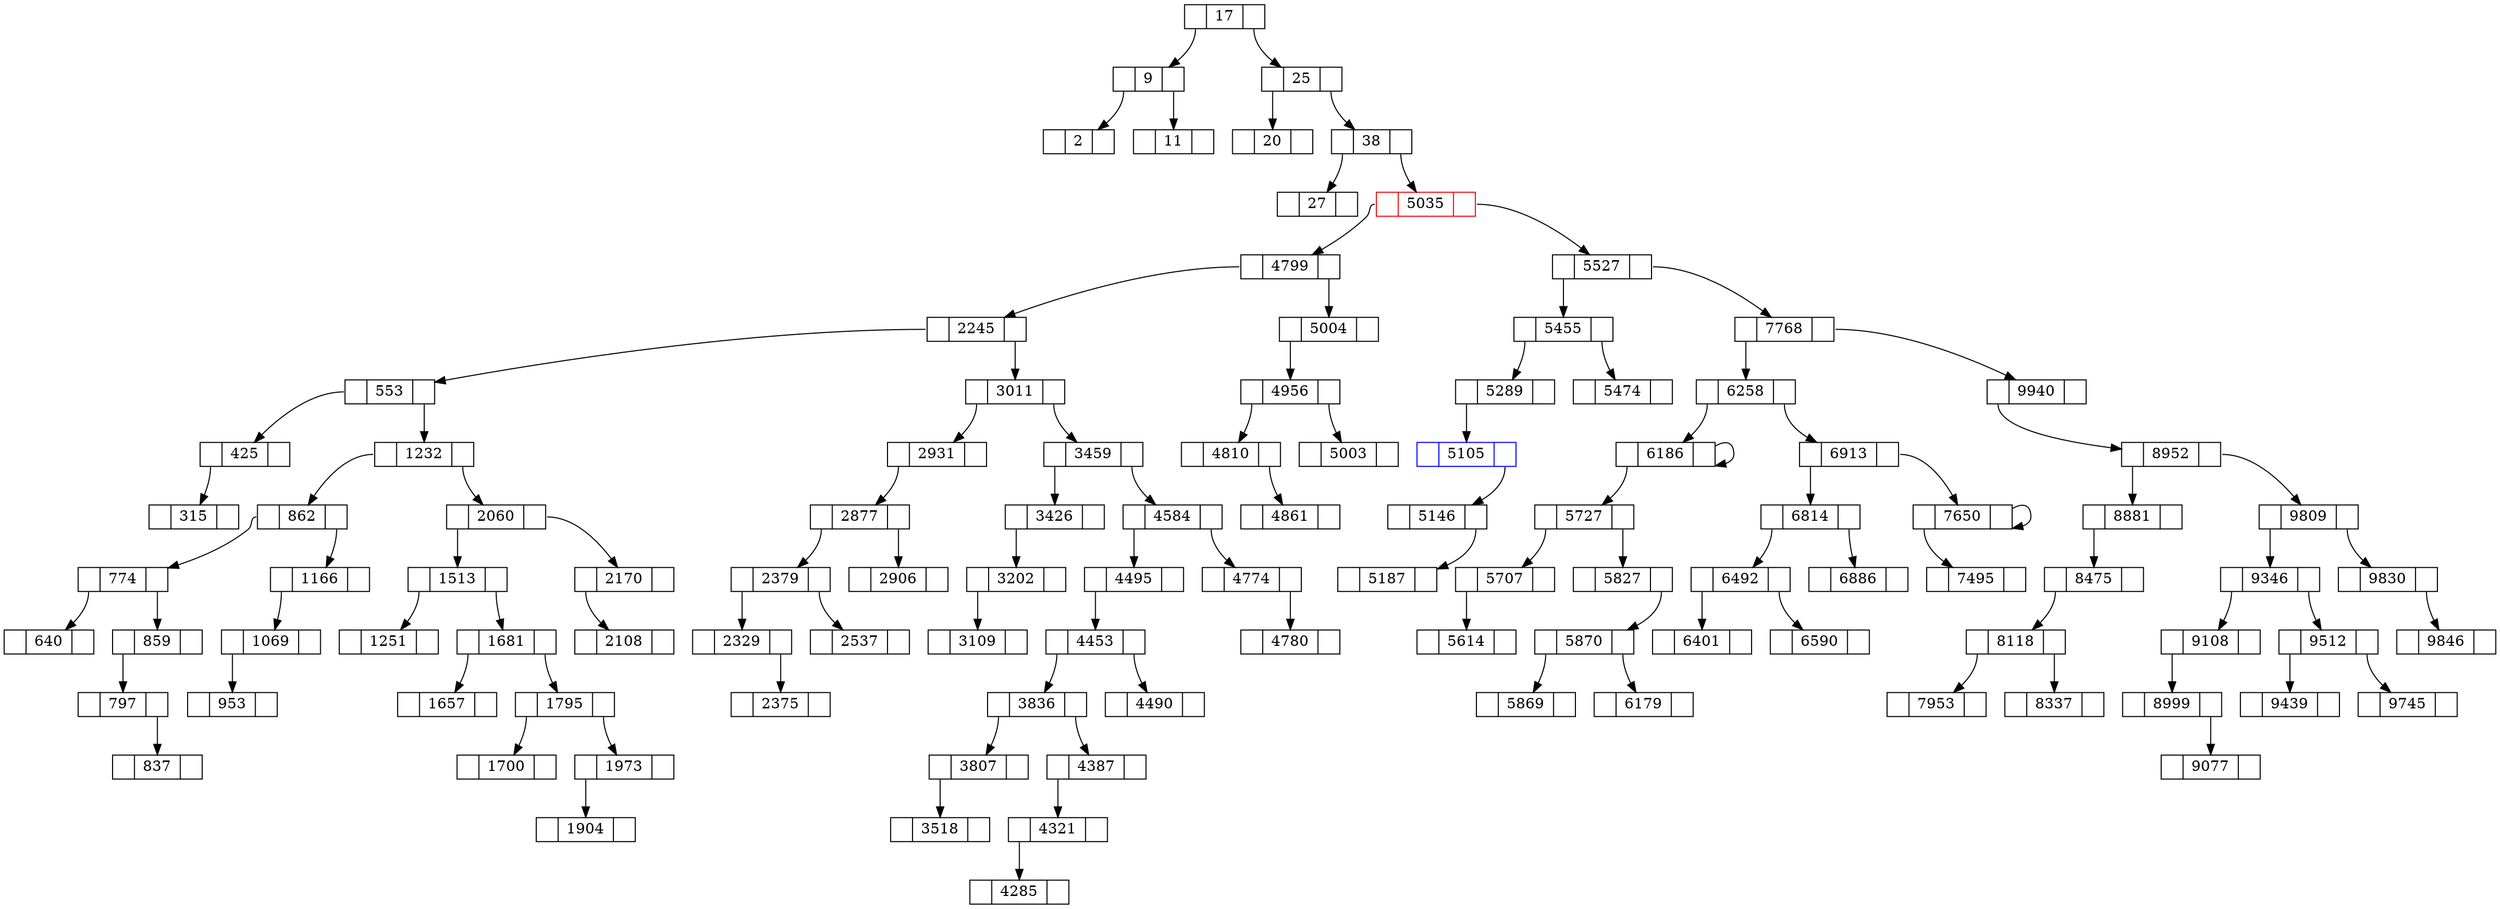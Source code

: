 digraph g { 
node [shape = record,height=.1];
node2[label = "<esq> | 2 | <dir> "]
node9[label = "<esq> | 9 | <dir> "]
node11[label = "<esq> | 11 | <dir> "]
node17[label = "<esq> | 17 | <dir> "]
node20[label = "<esq> | 20 | <dir> "]
node25[label = "<esq> | 25 | <dir> "]
node27[label = "<esq> | 27 | <dir> "]
node38[label = "<esq> | 38 | <dir> "]
node315[label = "<esq> | 315 | <dir> "]
node425[label = "<esq> | 425 | <dir> "]
node553[label = "<esq> | 553 | <dir> "]
node640[label = "<esq> | 640 | <dir> "]
node774[label = "<esq> | 774 | <dir> "]
node797[label = "<esq> | 797 | <dir> "]
node837[label = "<esq> | 837 | <dir> "]
node859[label = "<esq> | 859 | <dir> "]
node862[label = "<esq> | 862 | <dir> "]
node953[label = "<esq> | 953 | <dir> "]
node1069[label = "<esq> | 1069 | <dir> "]
node1166[label = "<esq> | 1166 | <dir> "]
node1232[label = "<esq> | 1232 | <dir> "]
node1251[label = "<esq> | 1251 | <dir> "]
node1513[label = "<esq> | 1513 | <dir> "]
node1657[label = "<esq> | 1657 | <dir> "]
node1681[label = "<esq> | 1681 | <dir> "]
node1700[label = "<esq> | 1700 | <dir> "]
node1795[label = "<esq> | 1795 | <dir> "]
node1904[label = "<esq> | 1904 | <dir> "]
node1973[label = "<esq> | 1973 | <dir> "]
node2060[label = "<esq> | 2060 | <dir> "]
node2108[label = "<esq> | 2108 | <dir> "]
node2170[label = "<esq> | 2170 | <dir> "]
node2245[label = "<esq> | 2245 | <dir> "]
node2329[label = "<esq> | 2329 | <dir> "]
node2375[label = "<esq> | 2375 | <dir> "]
node2379[label = "<esq> | 2379 | <dir> "]
node2537[label = "<esq> | 2537 | <dir> "]
node2877[label = "<esq> | 2877 | <dir> "]
node2906[label = "<esq> | 2906 | <dir> "]
node2931[label = "<esq> | 2931 | <dir> "]
node3011[label = "<esq> | 3011 | <dir> "]
node3109[label = "<esq> | 3109 | <dir> "]
node3202[label = "<esq> | 3202 | <dir> "]
node3426[label = "<esq> | 3426 | <dir> "]
node3459[label = "<esq> | 3459 | <dir> "]
node3518[label = "<esq> | 3518 | <dir> "]
node3807[label = "<esq> | 3807 | <dir> "]
node3836[label = "<esq> | 3836 | <dir> "]
node4285[label = "<esq> | 4285 | <dir> "]
node4321[label = "<esq> | 4321 | <dir> "]
node4387[label = "<esq> | 4387 | <dir> "]
node4453[label = "<esq> | 4453 | <dir> "]
node4490[label = "<esq> | 4490 | <dir> "]
node4495[label = "<esq> | 4495 | <dir> "]
node4584[label = "<esq> | 4584 | <dir> "]
node4774[label = "<esq> | 4774 | <dir> "]
node4780[label = "<esq> | 4780 | <dir> "]
node4799[label = "<esq> | 4799 | <dir> "]
node4810[label = "<esq> | 4810 | <dir> "]
node4861[label = "<esq> | 4861 | <dir> "]
node4956[label = "<esq> | 4956 | <dir> "]
node5003[label = "<esq> | 5003 | <dir> "]
node5004[label = "<esq> | 5004 | <dir> "]
node5035[label = "<esq> | 5035 | <dir> ", color=red]
node5105[label = "<esq> | 5105 | <dir> ", color=blue]
node5146[label = "<esq> | 5146 | <dir> "]
node5187[label = "<esq> | 5187 | <dir> "]
node5289[label = "<esq> | 5289 | <dir> "]
node5455[label = "<esq> | 5455 | <dir> "]
node5474[label = "<esq> | 5474 | <dir> "]
node5527[label = "<esq> | 5527 | <dir> "]
node5614[label = "<esq> | 5614 | <dir> "]
node5707[label = "<esq> | 5707 | <dir> "]
node5727[label = "<esq> | 5727 | <dir> "]
node5827[label = "<esq> | 5827 | <dir> "]
node5869[label = "<esq> | 5869 | <dir> "]
node5870[label = "<esq> | 5870 | <dir> "]
node6179[label = "<esq> | 6179 | <dir> "]
node6186[label = "<esq> | 6186 | <dir> "]
node6186[label = "<esq> | 6186 | <dir> "]
node6258[label = "<esq> | 6258 | <dir> "]
node6401[label = "<esq> | 6401 | <dir> "]
node6492[label = "<esq> | 6492 | <dir> "]
node6590[label = "<esq> | 6590 | <dir> "]
node6814[label = "<esq> | 6814 | <dir> "]
node6886[label = "<esq> | 6886 | <dir> "]
node6913[label = "<esq> | 6913 | <dir> "]
node7495[label = "<esq> | 7495 | <dir> "]
node7650[label = "<esq> | 7650 | <dir> "]
node7650[label = "<esq> | 7650 | <dir> "]
node7768[label = "<esq> | 7768 | <dir> "]
node7953[label = "<esq> | 7953 | <dir> "]
node8118[label = "<esq> | 8118 | <dir> "]
node8337[label = "<esq> | 8337 | <dir> "]
node8475[label = "<esq> | 8475 | <dir> "]
node8881[label = "<esq> | 8881 | <dir> "]
node8952[label = "<esq> | 8952 | <dir> "]
node8999[label = "<esq> | 8999 | <dir> "]
node9077[label = "<esq> | 9077 | <dir> "]
node9108[label = "<esq> | 9108 | <dir> "]
node9346[label = "<esq> | 9346 | <dir> "]
node9439[label = "<esq> | 9439 | <dir> "]
node9512[label = "<esq> | 9512 | <dir> "]
node9745[label = "<esq> | 9745 | <dir> "]
node9809[label = "<esq> | 9809 | <dir> "]
node9830[label = "<esq> | 9830 | <dir> "]
node9846[label = "<esq> | 9846 | <dir> "]
node9940[label = "<esq> | 9940 | <dir> "]
"node9":esq -> "node2" 
"node9":dir -> "node11" 
"node17":esq -> "node9" 
"node25":esq -> "node20" 
"node38":esq -> "node27" 
"node425":esq -> "node315" 
"node553":esq -> "node425" 
"node774":esq -> "node640" 
"node797":dir -> "node837" 
"node859":esq -> "node797" 
"node774":dir -> "node859" 
"node862":esq -> "node774" 
"node1069":esq -> "node953" 
"node1166":esq -> "node1069" 
"node862":dir -> "node1166" 
"node1232":esq -> "node862" 
"node1513":esq -> "node1251" 
"node1681":esq -> "node1657" 
"node1795":esq -> "node1700" 
"node1973":esq -> "node1904" 
"node1795":dir -> "node1973" 
"node1681":dir -> "node1795" 
"node1513":dir -> "node1681" 
"node2060":esq -> "node1513" 
"node2170":esq -> "node2108" 
"node2060":dir -> "node2170" 
"node1232":dir -> "node2060" 
"node553":dir -> "node1232" 
"node2245":esq -> "node553" 
"node2329":dir -> "node2375" 
"node2379":esq -> "node2329" 
"node2379":dir -> "node2537" 
"node2877":esq -> "node2379" 
"node2877":dir -> "node2906" 
"node2931":esq -> "node2877" 
"node3011":esq -> "node2931" 
"node3202":esq -> "node3109" 
"node3426":esq -> "node3202" 
"node3459":esq -> "node3426" 
"node3807":esq -> "node3518" 
"node3836":esq -> "node3807" 
"node4321":esq -> "node4285" 
"node4387":esq -> "node4321" 
"node3836":dir -> "node4387" 
"node4453":esq -> "node3836" 
"node4453":dir -> "node4490" 
"node4495":esq -> "node4453" 
"node4584":esq -> "node4495" 
"node4774":dir -> "node4780" 
"node4584":dir -> "node4774" 
"node3459":dir -> "node4584" 
"node3011":dir -> "node3459" 
"node2245":dir -> "node3011" 
"node4799":esq -> "node2245" 
"node4810":dir -> "node4861" 
"node4956":esq -> "node4810" 
"node4956":dir -> "node5003" 
"node5004":esq -> "node4956" 
"node4799":dir -> "node5004" 
"node5035":esq -> "node4799" 
"node5146":dir -> "node5187" 
"node5105":dir -> "node5146" 
"node5289":esq -> "node5105" 
"node5455":esq -> "node5289" 
"node5455":dir -> "node5474" 
"node5527":esq -> "node5455" 
"node5707":esq -> "node5614" 
"node5727":esq -> "node5707" 
"node5870":esq -> "node5869" 
"node5870":dir -> "node6179" 
"node5827":dir -> "node5870" 
"node5727":dir -> "node5827" 
"node6186":esq -> "node5727" 
"node6186":dir -> "node6186" 
"node6258":esq -> "node6186" 
"node6492":esq -> "node6401" 
"node6492":dir -> "node6590" 
"node6814":esq -> "node6492" 
"node6814":dir -> "node6886" 
"node6913":esq -> "node6814" 
"node7650":esq -> "node7495" 
"node7650":dir -> "node7650" 
"node6913":dir -> "node7650" 
"node6258":dir -> "node6913" 
"node7768":esq -> "node6258" 
"node8118":esq -> "node7953" 
"node8118":dir -> "node8337" 
"node8475":esq -> "node8118" 
"node8881":esq -> "node8475" 
"node8952":esq -> "node8881" 
"node8999":dir -> "node9077" 
"node9108":esq -> "node8999" 
"node9346":esq -> "node9108" 
"node9512":esq -> "node9439" 
"node9512":dir -> "node9745" 
"node9346":dir -> "node9512" 
"node9809":esq -> "node9346" 
"node9830":dir -> "node9846" 
"node9809":dir -> "node9830" 
"node8952":dir -> "node9809" 
"node9940":esq -> "node8952" 
"node7768":dir -> "node9940" 
"node5527":dir -> "node7768" 
"node5035":dir -> "node5527" 
"node38":dir -> "node5035" 
"node25":dir -> "node38" 
"node17":dir -> "node25" 
}
